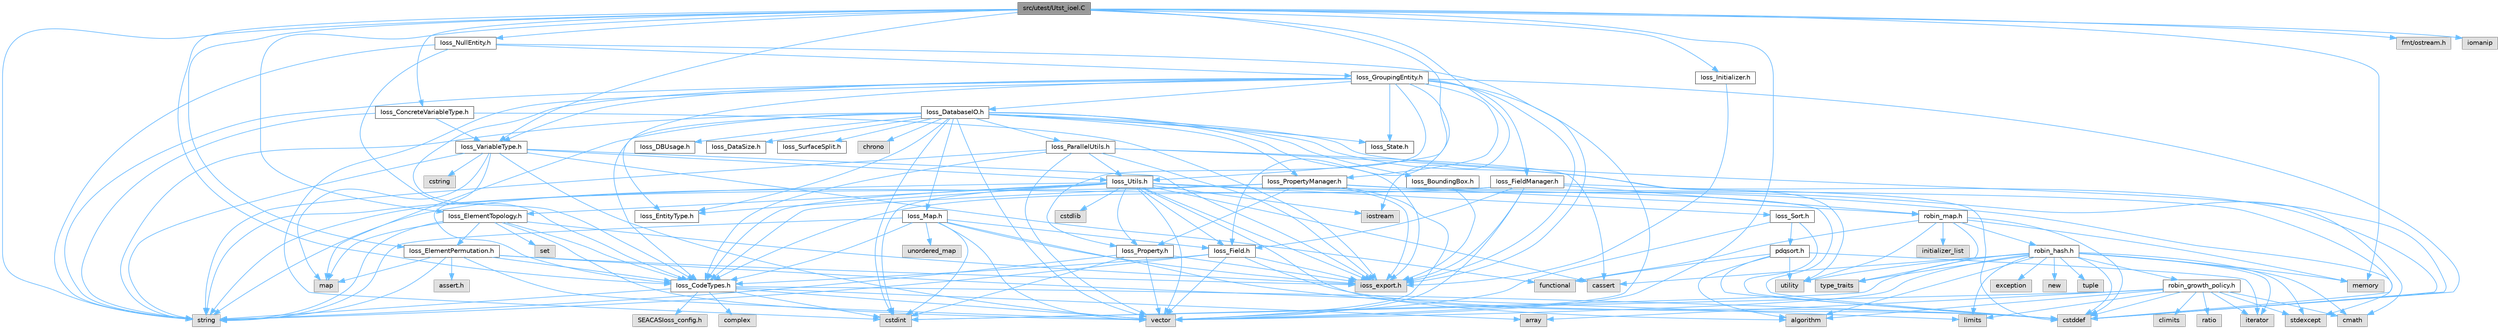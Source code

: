 digraph "src/utest/Utst_ioel.C"
{
 // INTERACTIVE_SVG=YES
 // LATEX_PDF_SIZE
  bgcolor="transparent";
  edge [fontname=Helvetica,fontsize=10,labelfontname=Helvetica,labelfontsize=10];
  node [fontname=Helvetica,fontsize=10,shape=box,height=0.2,width=0.4];
  Node1 [id="Node000001",label="src/utest/Utst_ioel.C",height=0.2,width=0.4,color="gray40", fillcolor="grey60", style="filled", fontcolor="black",tooltip=" "];
  Node1 -> Node2 [id="edge1_Node000001_Node000002",color="steelblue1",style="solid",tooltip=" "];
  Node2 [id="Node000002",label="Ioss_CodeTypes.h",height=0.2,width=0.4,color="grey40", fillcolor="white", style="filled",URL="$Ioss__CodeTypes_8h.html",tooltip=" "];
  Node2 -> Node3 [id="edge2_Node000002_Node000003",color="steelblue1",style="solid",tooltip=" "];
  Node3 [id="Node000003",label="array",height=0.2,width=0.4,color="grey60", fillcolor="#E0E0E0", style="filled",tooltip=" "];
  Node2 -> Node4 [id="edge3_Node000002_Node000004",color="steelblue1",style="solid",tooltip=" "];
  Node4 [id="Node000004",label="cstddef",height=0.2,width=0.4,color="grey60", fillcolor="#E0E0E0", style="filled",tooltip=" "];
  Node2 -> Node5 [id="edge4_Node000002_Node000005",color="steelblue1",style="solid",tooltip=" "];
  Node5 [id="Node000005",label="cstdint",height=0.2,width=0.4,color="grey60", fillcolor="#E0E0E0", style="filled",tooltip=" "];
  Node2 -> Node6 [id="edge5_Node000002_Node000006",color="steelblue1",style="solid",tooltip=" "];
  Node6 [id="Node000006",label="string",height=0.2,width=0.4,color="grey60", fillcolor="#E0E0E0", style="filled",tooltip=" "];
  Node2 -> Node7 [id="edge6_Node000002_Node000007",color="steelblue1",style="solid",tooltip=" "];
  Node7 [id="Node000007",label="vector",height=0.2,width=0.4,color="grey60", fillcolor="#E0E0E0", style="filled",tooltip=" "];
  Node2 -> Node8 [id="edge7_Node000002_Node000008",color="steelblue1",style="solid",tooltip=" "];
  Node8 [id="Node000008",label="SEACASIoss_config.h",height=0.2,width=0.4,color="grey60", fillcolor="#E0E0E0", style="filled",tooltip=" "];
  Node2 -> Node9 [id="edge8_Node000002_Node000009",color="steelblue1",style="solid",tooltip=" "];
  Node9 [id="Node000009",label="complex",height=0.2,width=0.4,color="grey60", fillcolor="#E0E0E0", style="filled",tooltip=" "];
  Node1 -> Node10 [id="edge9_Node000001_Node000010",color="steelblue1",style="solid",tooltip=" "];
  Node10 [id="Node000010",label="Ioss_ConcreteVariableType.h",height=0.2,width=0.4,color="grey40", fillcolor="white", style="filled",URL="$Ioss__ConcreteVariableType_8h.html",tooltip=" "];
  Node10 -> Node11 [id="edge10_Node000010_Node000011",color="steelblue1",style="solid",tooltip=" "];
  Node11 [id="Node000011",label="ioss_export.h",height=0.2,width=0.4,color="grey60", fillcolor="#E0E0E0", style="filled",tooltip=" "];
  Node10 -> Node12 [id="edge11_Node000010_Node000012",color="steelblue1",style="solid",tooltip=" "];
  Node12 [id="Node000012",label="Ioss_VariableType.h",height=0.2,width=0.4,color="grey40", fillcolor="white", style="filled",URL="$Ioss__VariableType_8h.html",tooltip=" "];
  Node12 -> Node11 [id="edge12_Node000012_Node000011",color="steelblue1",style="solid",tooltip=" "];
  Node12 -> Node2 [id="edge13_Node000012_Node000002",color="steelblue1",style="solid",tooltip=" "];
  Node12 -> Node13 [id="edge14_Node000012_Node000013",color="steelblue1",style="solid",tooltip=" "];
  Node13 [id="Node000013",label="Ioss_Utils.h",height=0.2,width=0.4,color="grey40", fillcolor="white", style="filled",URL="$Ioss__Utils_8h.html",tooltip=" "];
  Node13 -> Node11 [id="edge15_Node000013_Node000011",color="steelblue1",style="solid",tooltip=" "];
  Node13 -> Node2 [id="edge16_Node000013_Node000002",color="steelblue1",style="solid",tooltip=" "];
  Node13 -> Node14 [id="edge17_Node000013_Node000014",color="steelblue1",style="solid",tooltip=" "];
  Node14 [id="Node000014",label="Ioss_ElementTopology.h",height=0.2,width=0.4,color="grey40", fillcolor="white", style="filled",URL="$Ioss__ElementTopology_8h.html",tooltip=" "];
  Node14 -> Node11 [id="edge18_Node000014_Node000011",color="steelblue1",style="solid",tooltip=" "];
  Node14 -> Node2 [id="edge19_Node000014_Node000002",color="steelblue1",style="solid",tooltip=" "];
  Node14 -> Node15 [id="edge20_Node000014_Node000015",color="steelblue1",style="solid",tooltip=" "];
  Node15 [id="Node000015",label="Ioss_ElementPermutation.h",height=0.2,width=0.4,color="grey40", fillcolor="white", style="filled",URL="$Ioss__ElementPermutation_8h.html",tooltip=" "];
  Node15 -> Node11 [id="edge21_Node000015_Node000011",color="steelblue1",style="solid",tooltip=" "];
  Node15 -> Node2 [id="edge22_Node000015_Node000002",color="steelblue1",style="solid",tooltip=" "];
  Node15 -> Node16 [id="edge23_Node000015_Node000016",color="steelblue1",style="solid",tooltip=" "];
  Node16 [id="Node000016",label="assert.h",height=0.2,width=0.4,color="grey60", fillcolor="#E0E0E0", style="filled",tooltip=" "];
  Node15 -> Node17 [id="edge24_Node000015_Node000017",color="steelblue1",style="solid",tooltip=" "];
  Node17 [id="Node000017",label="limits",height=0.2,width=0.4,color="grey60", fillcolor="#E0E0E0", style="filled",tooltip=" "];
  Node15 -> Node18 [id="edge25_Node000015_Node000018",color="steelblue1",style="solid",tooltip=" "];
  Node18 [id="Node000018",label="map",height=0.2,width=0.4,color="grey60", fillcolor="#E0E0E0", style="filled",tooltip=" "];
  Node15 -> Node6 [id="edge26_Node000015_Node000006",color="steelblue1",style="solid",tooltip=" "];
  Node15 -> Node7 [id="edge27_Node000015_Node000007",color="steelblue1",style="solid",tooltip=" "];
  Node14 -> Node18 [id="edge28_Node000014_Node000018",color="steelblue1",style="solid",tooltip=" "];
  Node14 -> Node19 [id="edge29_Node000014_Node000019",color="steelblue1",style="solid",tooltip=" "];
  Node19 [id="Node000019",label="set",height=0.2,width=0.4,color="grey60", fillcolor="#E0E0E0", style="filled",tooltip=" "];
  Node14 -> Node6 [id="edge30_Node000014_Node000006",color="steelblue1",style="solid",tooltip=" "];
  Node14 -> Node7 [id="edge31_Node000014_Node000007",color="steelblue1",style="solid",tooltip=" "];
  Node13 -> Node20 [id="edge32_Node000013_Node000020",color="steelblue1",style="solid",tooltip=" "];
  Node20 [id="Node000020",label="Ioss_EntityType.h",height=0.2,width=0.4,color="grey40", fillcolor="white", style="filled",URL="$Ioss__EntityType_8h.html",tooltip=" "];
  Node13 -> Node21 [id="edge33_Node000013_Node000021",color="steelblue1",style="solid",tooltip=" "];
  Node21 [id="Node000021",label="Ioss_Field.h",height=0.2,width=0.4,color="grey40", fillcolor="white", style="filled",URL="$Ioss__Field_8h.html",tooltip=" "];
  Node21 -> Node11 [id="edge34_Node000021_Node000011",color="steelblue1",style="solid",tooltip=" "];
  Node21 -> Node2 [id="edge35_Node000021_Node000002",color="steelblue1",style="solid",tooltip=" "];
  Node21 -> Node4 [id="edge36_Node000021_Node000004",color="steelblue1",style="solid",tooltip=" "];
  Node21 -> Node6 [id="edge37_Node000021_Node000006",color="steelblue1",style="solid",tooltip=" "];
  Node21 -> Node7 [id="edge38_Node000021_Node000007",color="steelblue1",style="solid",tooltip=" "];
  Node13 -> Node22 [id="edge39_Node000013_Node000022",color="steelblue1",style="solid",tooltip=" "];
  Node22 [id="Node000022",label="Ioss_Property.h",height=0.2,width=0.4,color="grey40", fillcolor="white", style="filled",URL="$Ioss__Property_8h.html",tooltip=" "];
  Node22 -> Node11 [id="edge40_Node000022_Node000011",color="steelblue1",style="solid",tooltip=" "];
  Node22 -> Node5 [id="edge41_Node000022_Node000005",color="steelblue1",style="solid",tooltip=" "];
  Node22 -> Node6 [id="edge42_Node000022_Node000006",color="steelblue1",style="solid",tooltip=" "];
  Node22 -> Node7 [id="edge43_Node000022_Node000007",color="steelblue1",style="solid",tooltip=" "];
  Node13 -> Node23 [id="edge44_Node000013_Node000023",color="steelblue1",style="solid",tooltip=" "];
  Node23 [id="Node000023",label="Ioss_Sort.h",height=0.2,width=0.4,color="grey40", fillcolor="white", style="filled",URL="$Ioss__Sort_8h.html",tooltip=" "];
  Node23 -> Node24 [id="edge45_Node000023_Node000024",color="steelblue1",style="solid",tooltip=" "];
  Node24 [id="Node000024",label="pdqsort.h",height=0.2,width=0.4,color="grey40", fillcolor="white", style="filled",URL="$pdqsort_8h.html",tooltip=" "];
  Node24 -> Node25 [id="edge46_Node000024_Node000025",color="steelblue1",style="solid",tooltip=" "];
  Node25 [id="Node000025",label="algorithm",height=0.2,width=0.4,color="grey60", fillcolor="#E0E0E0", style="filled",tooltip=" "];
  Node24 -> Node4 [id="edge47_Node000024_Node000004",color="steelblue1",style="solid",tooltip=" "];
  Node24 -> Node26 [id="edge48_Node000024_Node000026",color="steelblue1",style="solid",tooltip=" "];
  Node26 [id="Node000026",label="functional",height=0.2,width=0.4,color="grey60", fillcolor="#E0E0E0", style="filled",tooltip=" "];
  Node24 -> Node27 [id="edge49_Node000024_Node000027",color="steelblue1",style="solid",tooltip=" "];
  Node27 [id="Node000027",label="iterator",height=0.2,width=0.4,color="grey60", fillcolor="#E0E0E0", style="filled",tooltip=" "];
  Node24 -> Node28 [id="edge50_Node000024_Node000028",color="steelblue1",style="solid",tooltip=" "];
  Node28 [id="Node000028",label="utility",height=0.2,width=0.4,color="grey60", fillcolor="#E0E0E0", style="filled",tooltip=" "];
  Node23 -> Node4 [id="edge51_Node000023_Node000004",color="steelblue1",style="solid",tooltip=" "];
  Node23 -> Node7 [id="edge52_Node000023_Node000007",color="steelblue1",style="solid",tooltip=" "];
  Node13 -> Node25 [id="edge53_Node000013_Node000025",color="steelblue1",style="solid",tooltip=" "];
  Node13 -> Node29 [id="edge54_Node000013_Node000029",color="steelblue1",style="solid",tooltip=" "];
  Node29 [id="Node000029",label="cassert",height=0.2,width=0.4,color="grey60", fillcolor="#E0E0E0", style="filled",tooltip=" "];
  Node13 -> Node30 [id="edge55_Node000013_Node000030",color="steelblue1",style="solid",tooltip=" "];
  Node30 [id="Node000030",label="cmath",height=0.2,width=0.4,color="grey60", fillcolor="#E0E0E0", style="filled",tooltip=" "];
  Node13 -> Node4 [id="edge56_Node000013_Node000004",color="steelblue1",style="solid",tooltip=" "];
  Node13 -> Node5 [id="edge57_Node000013_Node000005",color="steelblue1",style="solid",tooltip=" "];
  Node13 -> Node31 [id="edge58_Node000013_Node000031",color="steelblue1",style="solid",tooltip=" "];
  Node31 [id="Node000031",label="cstdlib",height=0.2,width=0.4,color="grey60", fillcolor="#E0E0E0", style="filled",tooltip=" "];
  Node13 -> Node32 [id="edge59_Node000013_Node000032",color="steelblue1",style="solid",tooltip=" "];
  Node32 [id="Node000032",label="iostream",height=0.2,width=0.4,color="grey60", fillcolor="#E0E0E0", style="filled",tooltip=" "];
  Node13 -> Node33 [id="edge60_Node000013_Node000033",color="steelblue1",style="solid",tooltip=" "];
  Node33 [id="Node000033",label="stdexcept",height=0.2,width=0.4,color="grey60", fillcolor="#E0E0E0", style="filled",tooltip=" "];
  Node13 -> Node6 [id="edge61_Node000013_Node000006",color="steelblue1",style="solid",tooltip=" "];
  Node13 -> Node7 [id="edge62_Node000013_Node000007",color="steelblue1",style="solid",tooltip=" "];
  Node12 -> Node34 [id="edge63_Node000012_Node000034",color="steelblue1",style="solid",tooltip=" "];
  Node34 [id="Node000034",label="cstring",height=0.2,width=0.4,color="grey60", fillcolor="#E0E0E0", style="filled",tooltip=" "];
  Node12 -> Node26 [id="edge64_Node000012_Node000026",color="steelblue1",style="solid",tooltip=" "];
  Node12 -> Node18 [id="edge65_Node000012_Node000018",color="steelblue1",style="solid",tooltip=" "];
  Node12 -> Node6 [id="edge66_Node000012_Node000006",color="steelblue1",style="solid",tooltip=" "];
  Node12 -> Node7 [id="edge67_Node000012_Node000007",color="steelblue1",style="solid",tooltip=" "];
  Node10 -> Node6 [id="edge68_Node000010_Node000006",color="steelblue1",style="solid",tooltip=" "];
  Node1 -> Node15 [id="edge69_Node000001_Node000015",color="steelblue1",style="solid",tooltip=" "];
  Node1 -> Node14 [id="edge70_Node000001_Node000014",color="steelblue1",style="solid",tooltip=" "];
  Node1 -> Node35 [id="edge71_Node000001_Node000035",color="steelblue1",style="solid",tooltip=" "];
  Node35 [id="Node000035",label="Ioss_Initializer.h",height=0.2,width=0.4,color="grey40", fillcolor="white", style="filled",URL="$Ioss__Initializer_8h.html",tooltip=" "];
  Node35 -> Node11 [id="edge72_Node000035_Node000011",color="steelblue1",style="solid",tooltip=" "];
  Node1 -> Node36 [id="edge73_Node000001_Node000036",color="steelblue1",style="solid",tooltip=" "];
  Node36 [id="Node000036",label="Ioss_NullEntity.h",height=0.2,width=0.4,color="grey40", fillcolor="white", style="filled",URL="$Ioss__NullEntity_8h.html",tooltip=" "];
  Node36 -> Node11 [id="edge74_Node000036_Node000011",color="steelblue1",style="solid",tooltip=" "];
  Node36 -> Node2 [id="edge75_Node000036_Node000002",color="steelblue1",style="solid",tooltip=" "];
  Node36 -> Node37 [id="edge76_Node000036_Node000037",color="steelblue1",style="solid",tooltip=" "];
  Node37 [id="Node000037",label="Ioss_GroupingEntity.h",height=0.2,width=0.4,color="grey40", fillcolor="white", style="filled",URL="$Ioss__GroupingEntity_8h.html",tooltip=" "];
  Node37 -> Node11 [id="edge77_Node000037_Node000011",color="steelblue1",style="solid",tooltip=" "];
  Node37 -> Node2 [id="edge78_Node000037_Node000002",color="steelblue1",style="solid",tooltip=" "];
  Node37 -> Node38 [id="edge79_Node000037_Node000038",color="steelblue1",style="solid",tooltip=" "];
  Node38 [id="Node000038",label="Ioss_DatabaseIO.h",height=0.2,width=0.4,color="grey40", fillcolor="white", style="filled",URL="$Ioss__DatabaseIO_8h.html",tooltip=" "];
  Node38 -> Node11 [id="edge80_Node000038_Node000011",color="steelblue1",style="solid",tooltip=" "];
  Node38 -> Node39 [id="edge81_Node000038_Node000039",color="steelblue1",style="solid",tooltip=" "];
  Node39 [id="Node000039",label="Ioss_BoundingBox.h",height=0.2,width=0.4,color="grey40", fillcolor="white", style="filled",URL="$Ioss__BoundingBox_8h.html",tooltip=" "];
  Node39 -> Node11 [id="edge82_Node000039_Node000011",color="steelblue1",style="solid",tooltip=" "];
  Node38 -> Node2 [id="edge83_Node000038_Node000002",color="steelblue1",style="solid",tooltip=" "];
  Node38 -> Node40 [id="edge84_Node000038_Node000040",color="steelblue1",style="solid",tooltip=" "];
  Node40 [id="Node000040",label="Ioss_DBUsage.h",height=0.2,width=0.4,color="grey40", fillcolor="white", style="filled",URL="$Ioss__DBUsage_8h.html",tooltip=" "];
  Node38 -> Node41 [id="edge85_Node000038_Node000041",color="steelblue1",style="solid",tooltip=" "];
  Node41 [id="Node000041",label="Ioss_DataSize.h",height=0.2,width=0.4,color="grey40", fillcolor="white", style="filled",URL="$Ioss__DataSize_8h.html",tooltip=" "];
  Node38 -> Node20 [id="edge86_Node000038_Node000020",color="steelblue1",style="solid",tooltip=" "];
  Node38 -> Node42 [id="edge87_Node000038_Node000042",color="steelblue1",style="solid",tooltip=" "];
  Node42 [id="Node000042",label="Ioss_Map.h",height=0.2,width=0.4,color="grey40", fillcolor="white", style="filled",URL="$Ioss__Map_8h.html",tooltip=" "];
  Node42 -> Node11 [id="edge88_Node000042_Node000011",color="steelblue1",style="solid",tooltip=" "];
  Node42 -> Node2 [id="edge89_Node000042_Node000002",color="steelblue1",style="solid",tooltip=" "];
  Node42 -> Node21 [id="edge90_Node000042_Node000021",color="steelblue1",style="solid",tooltip=" "];
  Node42 -> Node4 [id="edge91_Node000042_Node000004",color="steelblue1",style="solid",tooltip=" "];
  Node42 -> Node5 [id="edge92_Node000042_Node000005",color="steelblue1",style="solid",tooltip=" "];
  Node42 -> Node6 [id="edge93_Node000042_Node000006",color="steelblue1",style="solid",tooltip=" "];
  Node42 -> Node7 [id="edge94_Node000042_Node000007",color="steelblue1",style="solid",tooltip=" "];
  Node42 -> Node43 [id="edge95_Node000042_Node000043",color="steelblue1",style="solid",tooltip=" "];
  Node43 [id="Node000043",label="unordered_map",height=0.2,width=0.4,color="grey60", fillcolor="#E0E0E0", style="filled",tooltip=" "];
  Node38 -> Node44 [id="edge96_Node000038_Node000044",color="steelblue1",style="solid",tooltip=" "];
  Node44 [id="Node000044",label="Ioss_ParallelUtils.h",height=0.2,width=0.4,color="grey40", fillcolor="white", style="filled",URL="$Ioss__ParallelUtils_8h.html",tooltip=" "];
  Node44 -> Node11 [id="edge97_Node000044_Node000011",color="steelblue1",style="solid",tooltip=" "];
  Node44 -> Node2 [id="edge98_Node000044_Node000002",color="steelblue1",style="solid",tooltip=" "];
  Node44 -> Node13 [id="edge99_Node000044_Node000013",color="steelblue1",style="solid",tooltip=" "];
  Node44 -> Node29 [id="edge100_Node000044_Node000029",color="steelblue1",style="solid",tooltip=" "];
  Node44 -> Node4 [id="edge101_Node000044_Node000004",color="steelblue1",style="solid",tooltip=" "];
  Node44 -> Node6 [id="edge102_Node000044_Node000006",color="steelblue1",style="solid",tooltip=" "];
  Node44 -> Node7 [id="edge103_Node000044_Node000007",color="steelblue1",style="solid",tooltip=" "];
  Node38 -> Node45 [id="edge104_Node000038_Node000045",color="steelblue1",style="solid",tooltip=" "];
  Node45 [id="Node000045",label="Ioss_PropertyManager.h",height=0.2,width=0.4,color="grey40", fillcolor="white", style="filled",URL="$Ioss__PropertyManager_8h.html",tooltip=" "];
  Node45 -> Node11 [id="edge105_Node000045_Node000011",color="steelblue1",style="solid",tooltip=" "];
  Node45 -> Node2 [id="edge106_Node000045_Node000002",color="steelblue1",style="solid",tooltip=" "];
  Node45 -> Node22 [id="edge107_Node000045_Node000022",color="steelblue1",style="solid",tooltip=" "];
  Node45 -> Node4 [id="edge108_Node000045_Node000004",color="steelblue1",style="solid",tooltip=" "];
  Node45 -> Node6 [id="edge109_Node000045_Node000006",color="steelblue1",style="solid",tooltip=" "];
  Node45 -> Node7 [id="edge110_Node000045_Node000007",color="steelblue1",style="solid",tooltip=" "];
  Node45 -> Node46 [id="edge111_Node000045_Node000046",color="steelblue1",style="solid",tooltip=" "];
  Node46 [id="Node000046",label="robin_map.h",height=0.2,width=0.4,color="grey40", fillcolor="white", style="filled",URL="$robin__map_8h.html",tooltip=" "];
  Node46 -> Node4 [id="edge112_Node000046_Node000004",color="steelblue1",style="solid",tooltip=" "];
  Node46 -> Node26 [id="edge113_Node000046_Node000026",color="steelblue1",style="solid",tooltip=" "];
  Node46 -> Node47 [id="edge114_Node000046_Node000047",color="steelblue1",style="solid",tooltip=" "];
  Node47 [id="Node000047",label="initializer_list",height=0.2,width=0.4,color="grey60", fillcolor="#E0E0E0", style="filled",tooltip=" "];
  Node46 -> Node48 [id="edge115_Node000046_Node000048",color="steelblue1",style="solid",tooltip=" "];
  Node48 [id="Node000048",label="memory",height=0.2,width=0.4,color="grey60", fillcolor="#E0E0E0", style="filled",tooltip=" "];
  Node46 -> Node49 [id="edge116_Node000046_Node000049",color="steelblue1",style="solid",tooltip=" "];
  Node49 [id="Node000049",label="type_traits",height=0.2,width=0.4,color="grey60", fillcolor="#E0E0E0", style="filled",tooltip=" "];
  Node46 -> Node28 [id="edge117_Node000046_Node000028",color="steelblue1",style="solid",tooltip=" "];
  Node46 -> Node50 [id="edge118_Node000046_Node000050",color="steelblue1",style="solid",tooltip=" "];
  Node50 [id="Node000050",label="robin_hash.h",height=0.2,width=0.4,color="grey40", fillcolor="white", style="filled",URL="$robin__hash_8h.html",tooltip=" "];
  Node50 -> Node25 [id="edge119_Node000050_Node000025",color="steelblue1",style="solid",tooltip=" "];
  Node50 -> Node29 [id="edge120_Node000050_Node000029",color="steelblue1",style="solid",tooltip=" "];
  Node50 -> Node30 [id="edge121_Node000050_Node000030",color="steelblue1",style="solid",tooltip=" "];
  Node50 -> Node4 [id="edge122_Node000050_Node000004",color="steelblue1",style="solid",tooltip=" "];
  Node50 -> Node5 [id="edge123_Node000050_Node000005",color="steelblue1",style="solid",tooltip=" "];
  Node50 -> Node51 [id="edge124_Node000050_Node000051",color="steelblue1",style="solid",tooltip=" "];
  Node51 [id="Node000051",label="exception",height=0.2,width=0.4,color="grey60", fillcolor="#E0E0E0", style="filled",tooltip=" "];
  Node50 -> Node27 [id="edge125_Node000050_Node000027",color="steelblue1",style="solid",tooltip=" "];
  Node50 -> Node17 [id="edge126_Node000050_Node000017",color="steelblue1",style="solid",tooltip=" "];
  Node50 -> Node48 [id="edge127_Node000050_Node000048",color="steelblue1",style="solid",tooltip=" "];
  Node50 -> Node52 [id="edge128_Node000050_Node000052",color="steelblue1",style="solid",tooltip=" "];
  Node52 [id="Node000052",label="new",height=0.2,width=0.4,color="grey60", fillcolor="#E0E0E0", style="filled",tooltip=" "];
  Node50 -> Node33 [id="edge129_Node000050_Node000033",color="steelblue1",style="solid",tooltip=" "];
  Node50 -> Node53 [id="edge130_Node000050_Node000053",color="steelblue1",style="solid",tooltip=" "];
  Node53 [id="Node000053",label="tuple",height=0.2,width=0.4,color="grey60", fillcolor="#E0E0E0", style="filled",tooltip=" "];
  Node50 -> Node49 [id="edge131_Node000050_Node000049",color="steelblue1",style="solid",tooltip=" "];
  Node50 -> Node28 [id="edge132_Node000050_Node000028",color="steelblue1",style="solid",tooltip=" "];
  Node50 -> Node7 [id="edge133_Node000050_Node000007",color="steelblue1",style="solid",tooltip=" "];
  Node50 -> Node54 [id="edge134_Node000050_Node000054",color="steelblue1",style="solid",tooltip=" "];
  Node54 [id="Node000054",label="robin_growth_policy.h",height=0.2,width=0.4,color="grey40", fillcolor="white", style="filled",URL="$robin__growth__policy_8h.html",tooltip=" "];
  Node54 -> Node25 [id="edge135_Node000054_Node000025",color="steelblue1",style="solid",tooltip=" "];
  Node54 -> Node3 [id="edge136_Node000054_Node000003",color="steelblue1",style="solid",tooltip=" "];
  Node54 -> Node55 [id="edge137_Node000054_Node000055",color="steelblue1",style="solid",tooltip=" "];
  Node55 [id="Node000055",label="climits",height=0.2,width=0.4,color="grey60", fillcolor="#E0E0E0", style="filled",tooltip=" "];
  Node54 -> Node30 [id="edge138_Node000054_Node000030",color="steelblue1",style="solid",tooltip=" "];
  Node54 -> Node4 [id="edge139_Node000054_Node000004",color="steelblue1",style="solid",tooltip=" "];
  Node54 -> Node5 [id="edge140_Node000054_Node000005",color="steelblue1",style="solid",tooltip=" "];
  Node54 -> Node27 [id="edge141_Node000054_Node000027",color="steelblue1",style="solid",tooltip=" "];
  Node54 -> Node17 [id="edge142_Node000054_Node000017",color="steelblue1",style="solid",tooltip=" "];
  Node54 -> Node56 [id="edge143_Node000054_Node000056",color="steelblue1",style="solid",tooltip=" "];
  Node56 [id="Node000056",label="ratio",height=0.2,width=0.4,color="grey60", fillcolor="#E0E0E0", style="filled",tooltip=" "];
  Node54 -> Node33 [id="edge144_Node000054_Node000033",color="steelblue1",style="solid",tooltip=" "];
  Node38 -> Node57 [id="edge145_Node000038_Node000057",color="steelblue1",style="solid",tooltip=" "];
  Node57 [id="Node000057",label="Ioss_State.h",height=0.2,width=0.4,color="grey40", fillcolor="white", style="filled",URL="$Ioss__State_8h.html",tooltip=" "];
  Node38 -> Node58 [id="edge146_Node000038_Node000058",color="steelblue1",style="solid",tooltip=" "];
  Node58 [id="Node000058",label="Ioss_SurfaceSplit.h",height=0.2,width=0.4,color="grey40", fillcolor="white", style="filled",URL="$Ioss__SurfaceSplit_8h.html",tooltip=" "];
  Node38 -> Node59 [id="edge147_Node000038_Node000059",color="steelblue1",style="solid",tooltip=" "];
  Node59 [id="Node000059",label="chrono",height=0.2,width=0.4,color="grey60", fillcolor="#E0E0E0", style="filled",tooltip=" "];
  Node38 -> Node4 [id="edge148_Node000038_Node000004",color="steelblue1",style="solid",tooltip=" "];
  Node38 -> Node5 [id="edge149_Node000038_Node000005",color="steelblue1",style="solid",tooltip=" "];
  Node38 -> Node18 [id="edge150_Node000038_Node000018",color="steelblue1",style="solid",tooltip=" "];
  Node38 -> Node6 [id="edge151_Node000038_Node000006",color="steelblue1",style="solid",tooltip=" "];
  Node38 -> Node28 [id="edge152_Node000038_Node000028",color="steelblue1",style="solid",tooltip=" "];
  Node38 -> Node7 [id="edge153_Node000038_Node000007",color="steelblue1",style="solid",tooltip=" "];
  Node37 -> Node20 [id="edge154_Node000037_Node000020",color="steelblue1",style="solid",tooltip=" "];
  Node37 -> Node21 [id="edge155_Node000037_Node000021",color="steelblue1",style="solid",tooltip=" "];
  Node37 -> Node60 [id="edge156_Node000037_Node000060",color="steelblue1",style="solid",tooltip=" "];
  Node60 [id="Node000060",label="Ioss_FieldManager.h",height=0.2,width=0.4,color="grey40", fillcolor="white", style="filled",URL="$Ioss__FieldManager_8h.html",tooltip=" "];
  Node60 -> Node11 [id="edge157_Node000060_Node000011",color="steelblue1",style="solid",tooltip=" "];
  Node60 -> Node2 [id="edge158_Node000060_Node000002",color="steelblue1",style="solid",tooltip=" "];
  Node60 -> Node21 [id="edge159_Node000060_Node000021",color="steelblue1",style="solid",tooltip=" "];
  Node60 -> Node4 [id="edge160_Node000060_Node000004",color="steelblue1",style="solid",tooltip=" "];
  Node60 -> Node6 [id="edge161_Node000060_Node000006",color="steelblue1",style="solid",tooltip=" "];
  Node60 -> Node7 [id="edge162_Node000060_Node000007",color="steelblue1",style="solid",tooltip=" "];
  Node60 -> Node46 [id="edge163_Node000060_Node000046",color="steelblue1",style="solid",tooltip=" "];
  Node37 -> Node22 [id="edge164_Node000037_Node000022",color="steelblue1",style="solid",tooltip=" "];
  Node37 -> Node45 [id="edge165_Node000037_Node000045",color="steelblue1",style="solid",tooltip=" "];
  Node37 -> Node57 [id="edge166_Node000037_Node000057",color="steelblue1",style="solid",tooltip=" "];
  Node37 -> Node12 [id="edge167_Node000037_Node000012",color="steelblue1",style="solid",tooltip=" "];
  Node37 -> Node4 [id="edge168_Node000037_Node000004",color="steelblue1",style="solid",tooltip=" "];
  Node37 -> Node5 [id="edge169_Node000037_Node000005",color="steelblue1",style="solid",tooltip=" "];
  Node37 -> Node6 [id="edge170_Node000037_Node000006",color="steelblue1",style="solid",tooltip=" "];
  Node37 -> Node7 [id="edge171_Node000037_Node000007",color="steelblue1",style="solid",tooltip=" "];
  Node36 -> Node6 [id="edge172_Node000036_Node000006",color="steelblue1",style="solid",tooltip=" "];
  Node1 -> Node13 [id="edge173_Node000001_Node000013",color="steelblue1",style="solid",tooltip=" "];
  Node1 -> Node12 [id="edge174_Node000001_Node000012",color="steelblue1",style="solid",tooltip=" "];
  Node1 -> Node61 [id="edge175_Node000001_Node000061",color="steelblue1",style="solid",tooltip=" "];
  Node61 [id="Node000061",label="fmt/ostream.h",height=0.2,width=0.4,color="grey60", fillcolor="#E0E0E0", style="filled",tooltip=" "];
  Node1 -> Node62 [id="edge176_Node000001_Node000062",color="steelblue1",style="solid",tooltip=" "];
  Node62 [id="Node000062",label="iomanip",height=0.2,width=0.4,color="grey60", fillcolor="#E0E0E0", style="filled",tooltip=" "];
  Node1 -> Node32 [id="edge177_Node000001_Node000032",color="steelblue1",style="solid",tooltip=" "];
  Node1 -> Node48 [id="edge178_Node000001_Node000048",color="steelblue1",style="solid",tooltip=" "];
  Node1 -> Node6 [id="edge179_Node000001_Node000006",color="steelblue1",style="solid",tooltip=" "];
  Node1 -> Node7 [id="edge180_Node000001_Node000007",color="steelblue1",style="solid",tooltip=" "];
}
